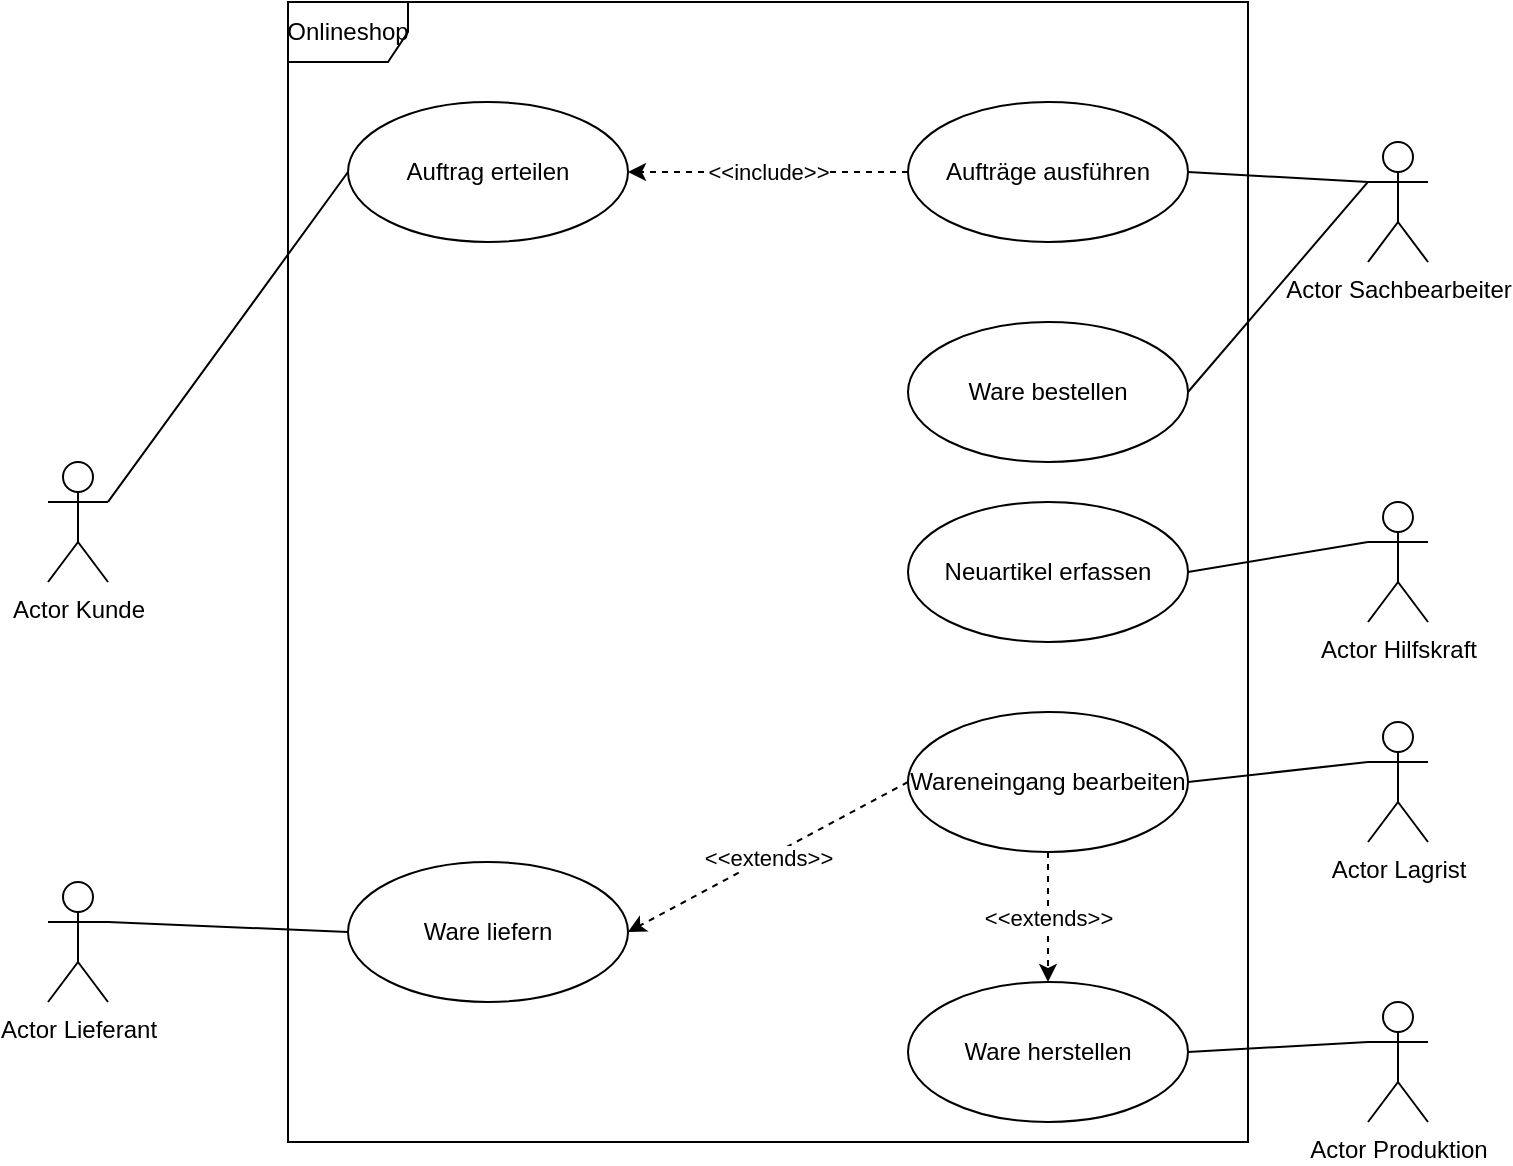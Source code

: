 <mxfile version="14.1.8" type="device"><diagram id="w_5-SS4nI9kIPOq4h9qU" name="Page-1"><mxGraphModel dx="1185" dy="685" grid="1" gridSize="10" guides="1" tooltips="1" connect="1" arrows="1" fold="1" page="1" pageScale="1" pageWidth="827" pageHeight="1169" math="0" shadow="0"><root><mxCell id="0"/><mxCell id="1" parent="0"/><mxCell id="eiv9xmlB0-lhYfP5BIYa-1" value="Onlineshop" style="shape=umlFrame;whiteSpace=wrap;html=1;" vertex="1" parent="1"><mxGeometry x="210" y="110" width="480" height="570" as="geometry"/></mxCell><mxCell id="eiv9xmlB0-lhYfP5BIYa-8" style="rounded=0;orthogonalLoop=1;jettySize=auto;html=1;exitX=1;exitY=0.333;exitDx=0;exitDy=0;exitPerimeter=0;entryX=0;entryY=0.5;entryDx=0;entryDy=0;endArrow=none;endFill=0;" edge="1" parent="1" source="eiv9xmlB0-lhYfP5BIYa-2" target="eiv9xmlB0-lhYfP5BIYa-4"><mxGeometry relative="1" as="geometry"/></mxCell><mxCell id="eiv9xmlB0-lhYfP5BIYa-2" value="Actor Kunde" style="shape=umlActor;verticalLabelPosition=bottom;verticalAlign=top;html=1;" vertex="1" parent="1"><mxGeometry x="90" y="340" width="30" height="60" as="geometry"/></mxCell><mxCell id="eiv9xmlB0-lhYfP5BIYa-9" style="edgeStyle=none;rounded=0;orthogonalLoop=1;jettySize=auto;html=1;exitX=0;exitY=0.333;exitDx=0;exitDy=0;exitPerimeter=0;entryX=1;entryY=0.5;entryDx=0;entryDy=0;endArrow=none;endFill=0;" edge="1" parent="1" source="eiv9xmlB0-lhYfP5BIYa-3" target="eiv9xmlB0-lhYfP5BIYa-5"><mxGeometry relative="1" as="geometry"/></mxCell><mxCell id="eiv9xmlB0-lhYfP5BIYa-18" style="edgeStyle=none;rounded=0;orthogonalLoop=1;jettySize=auto;html=1;exitX=0;exitY=0.333;exitDx=0;exitDy=0;exitPerimeter=0;entryX=1;entryY=0.5;entryDx=0;entryDy=0;endArrow=none;endFill=0;" edge="1" parent="1" source="eiv9xmlB0-lhYfP5BIYa-3" target="eiv9xmlB0-lhYfP5BIYa-17"><mxGeometry relative="1" as="geometry"/></mxCell><mxCell id="eiv9xmlB0-lhYfP5BIYa-3" value="Actor Sachbearbeiter" style="shape=umlActor;verticalLabelPosition=bottom;verticalAlign=top;html=1;" vertex="1" parent="1"><mxGeometry x="750" y="180" width="30" height="60" as="geometry"/></mxCell><mxCell id="eiv9xmlB0-lhYfP5BIYa-4" value="Auftrag erteilen" style="ellipse;whiteSpace=wrap;html=1;" vertex="1" parent="1"><mxGeometry x="240" y="160" width="140" height="70" as="geometry"/></mxCell><mxCell id="eiv9xmlB0-lhYfP5BIYa-25" value="&amp;lt;&amp;lt;include&amp;gt;&amp;gt;" style="edgeStyle=none;rounded=0;orthogonalLoop=1;jettySize=auto;html=1;exitX=0;exitY=0.5;exitDx=0;exitDy=0;entryX=1;entryY=0.5;entryDx=0;entryDy=0;dashed=1;endArrow=classic;endFill=1;" edge="1" parent="1" source="eiv9xmlB0-lhYfP5BIYa-5" target="eiv9xmlB0-lhYfP5BIYa-4"><mxGeometry relative="1" as="geometry"/></mxCell><mxCell id="eiv9xmlB0-lhYfP5BIYa-5" value="Aufträge ausführen" style="ellipse;whiteSpace=wrap;html=1;" vertex="1" parent="1"><mxGeometry x="520" y="160" width="140" height="70" as="geometry"/></mxCell><mxCell id="eiv9xmlB0-lhYfP5BIYa-6" value="Neuartikel erfassen" style="ellipse;whiteSpace=wrap;html=1;" vertex="1" parent="1"><mxGeometry x="520" y="360" width="140" height="70" as="geometry"/></mxCell><mxCell id="eiv9xmlB0-lhYfP5BIYa-10" style="edgeStyle=none;rounded=0;orthogonalLoop=1;jettySize=auto;html=1;exitX=0;exitY=0.333;exitDx=0;exitDy=0;exitPerimeter=0;entryX=1;entryY=0.5;entryDx=0;entryDy=0;endArrow=none;endFill=0;" edge="1" parent="1" source="eiv9xmlB0-lhYfP5BIYa-7" target="eiv9xmlB0-lhYfP5BIYa-6"><mxGeometry relative="1" as="geometry"/></mxCell><mxCell id="eiv9xmlB0-lhYfP5BIYa-7" value="Actor Hilfskraft" style="shape=umlActor;verticalLabelPosition=bottom;verticalAlign=top;html=1;" vertex="1" parent="1"><mxGeometry x="750" y="360" width="30" height="60" as="geometry"/></mxCell><mxCell id="eiv9xmlB0-lhYfP5BIYa-23" value="&amp;lt;&amp;lt;extends&amp;gt;&amp;gt;" style="edgeStyle=none;rounded=0;orthogonalLoop=1;jettySize=auto;html=1;exitX=0.5;exitY=1;exitDx=0;exitDy=0;entryX=0.5;entryY=0;entryDx=0;entryDy=0;endArrow=classic;endFill=1;dashed=1;" edge="1" parent="1" source="eiv9xmlB0-lhYfP5BIYa-11" target="eiv9xmlB0-lhYfP5BIYa-20"><mxGeometry relative="1" as="geometry"/></mxCell><mxCell id="eiv9xmlB0-lhYfP5BIYa-24" value="&amp;lt;&amp;lt;extends&amp;gt;&amp;gt;" style="edgeStyle=none;rounded=0;orthogonalLoop=1;jettySize=auto;html=1;exitX=0;exitY=0.5;exitDx=0;exitDy=0;entryX=1;entryY=0.5;entryDx=0;entryDy=0;dashed=1;endArrow=classic;endFill=1;" edge="1" parent="1" source="eiv9xmlB0-lhYfP5BIYa-11" target="eiv9xmlB0-lhYfP5BIYa-15"><mxGeometry relative="1" as="geometry"/></mxCell><mxCell id="eiv9xmlB0-lhYfP5BIYa-11" value="Wareneingang bearbeiten" style="ellipse;whiteSpace=wrap;html=1;" vertex="1" parent="1"><mxGeometry x="520" y="465" width="140" height="70" as="geometry"/></mxCell><mxCell id="eiv9xmlB0-lhYfP5BIYa-13" style="edgeStyle=none;rounded=0;orthogonalLoop=1;jettySize=auto;html=1;exitX=0;exitY=0.333;exitDx=0;exitDy=0;exitPerimeter=0;entryX=1;entryY=0.5;entryDx=0;entryDy=0;endArrow=none;endFill=0;" edge="1" parent="1" source="eiv9xmlB0-lhYfP5BIYa-12" target="eiv9xmlB0-lhYfP5BIYa-11"><mxGeometry relative="1" as="geometry"/></mxCell><mxCell id="eiv9xmlB0-lhYfP5BIYa-12" value="Actor Lagrist" style="shape=umlActor;verticalLabelPosition=bottom;verticalAlign=top;html=1;" vertex="1" parent="1"><mxGeometry x="750" y="470" width="30" height="60" as="geometry"/></mxCell><mxCell id="eiv9xmlB0-lhYfP5BIYa-16" style="edgeStyle=none;rounded=0;orthogonalLoop=1;jettySize=auto;html=1;exitX=1;exitY=0.333;exitDx=0;exitDy=0;exitPerimeter=0;entryX=0;entryY=0.5;entryDx=0;entryDy=0;endArrow=none;endFill=0;" edge="1" parent="1" source="eiv9xmlB0-lhYfP5BIYa-14" target="eiv9xmlB0-lhYfP5BIYa-15"><mxGeometry relative="1" as="geometry"/></mxCell><mxCell id="eiv9xmlB0-lhYfP5BIYa-14" value="Actor Lieferant" style="shape=umlActor;verticalLabelPosition=bottom;verticalAlign=top;html=1;" vertex="1" parent="1"><mxGeometry x="90" y="550" width="30" height="60" as="geometry"/></mxCell><mxCell id="eiv9xmlB0-lhYfP5BIYa-15" value="Ware liefern" style="ellipse;whiteSpace=wrap;html=1;" vertex="1" parent="1"><mxGeometry x="240" y="540" width="140" height="70" as="geometry"/></mxCell><mxCell id="eiv9xmlB0-lhYfP5BIYa-17" value="Ware bestellen" style="ellipse;whiteSpace=wrap;html=1;" vertex="1" parent="1"><mxGeometry x="520" y="270" width="140" height="70" as="geometry"/></mxCell><mxCell id="eiv9xmlB0-lhYfP5BIYa-20" value="Ware herstellen" style="ellipse;whiteSpace=wrap;html=1;" vertex="1" parent="1"><mxGeometry x="520" y="600" width="140" height="70" as="geometry"/></mxCell><mxCell id="eiv9xmlB0-lhYfP5BIYa-22" style="edgeStyle=none;rounded=0;orthogonalLoop=1;jettySize=auto;html=1;exitX=0;exitY=0.333;exitDx=0;exitDy=0;exitPerimeter=0;entryX=1;entryY=0.5;entryDx=0;entryDy=0;endArrow=none;endFill=0;" edge="1" parent="1" source="eiv9xmlB0-lhYfP5BIYa-21" target="eiv9xmlB0-lhYfP5BIYa-20"><mxGeometry relative="1" as="geometry"/></mxCell><mxCell id="eiv9xmlB0-lhYfP5BIYa-21" value="Actor Produktion" style="shape=umlActor;verticalLabelPosition=bottom;verticalAlign=top;html=1;" vertex="1" parent="1"><mxGeometry x="750" y="610" width="30" height="60" as="geometry"/></mxCell></root></mxGraphModel></diagram></mxfile>